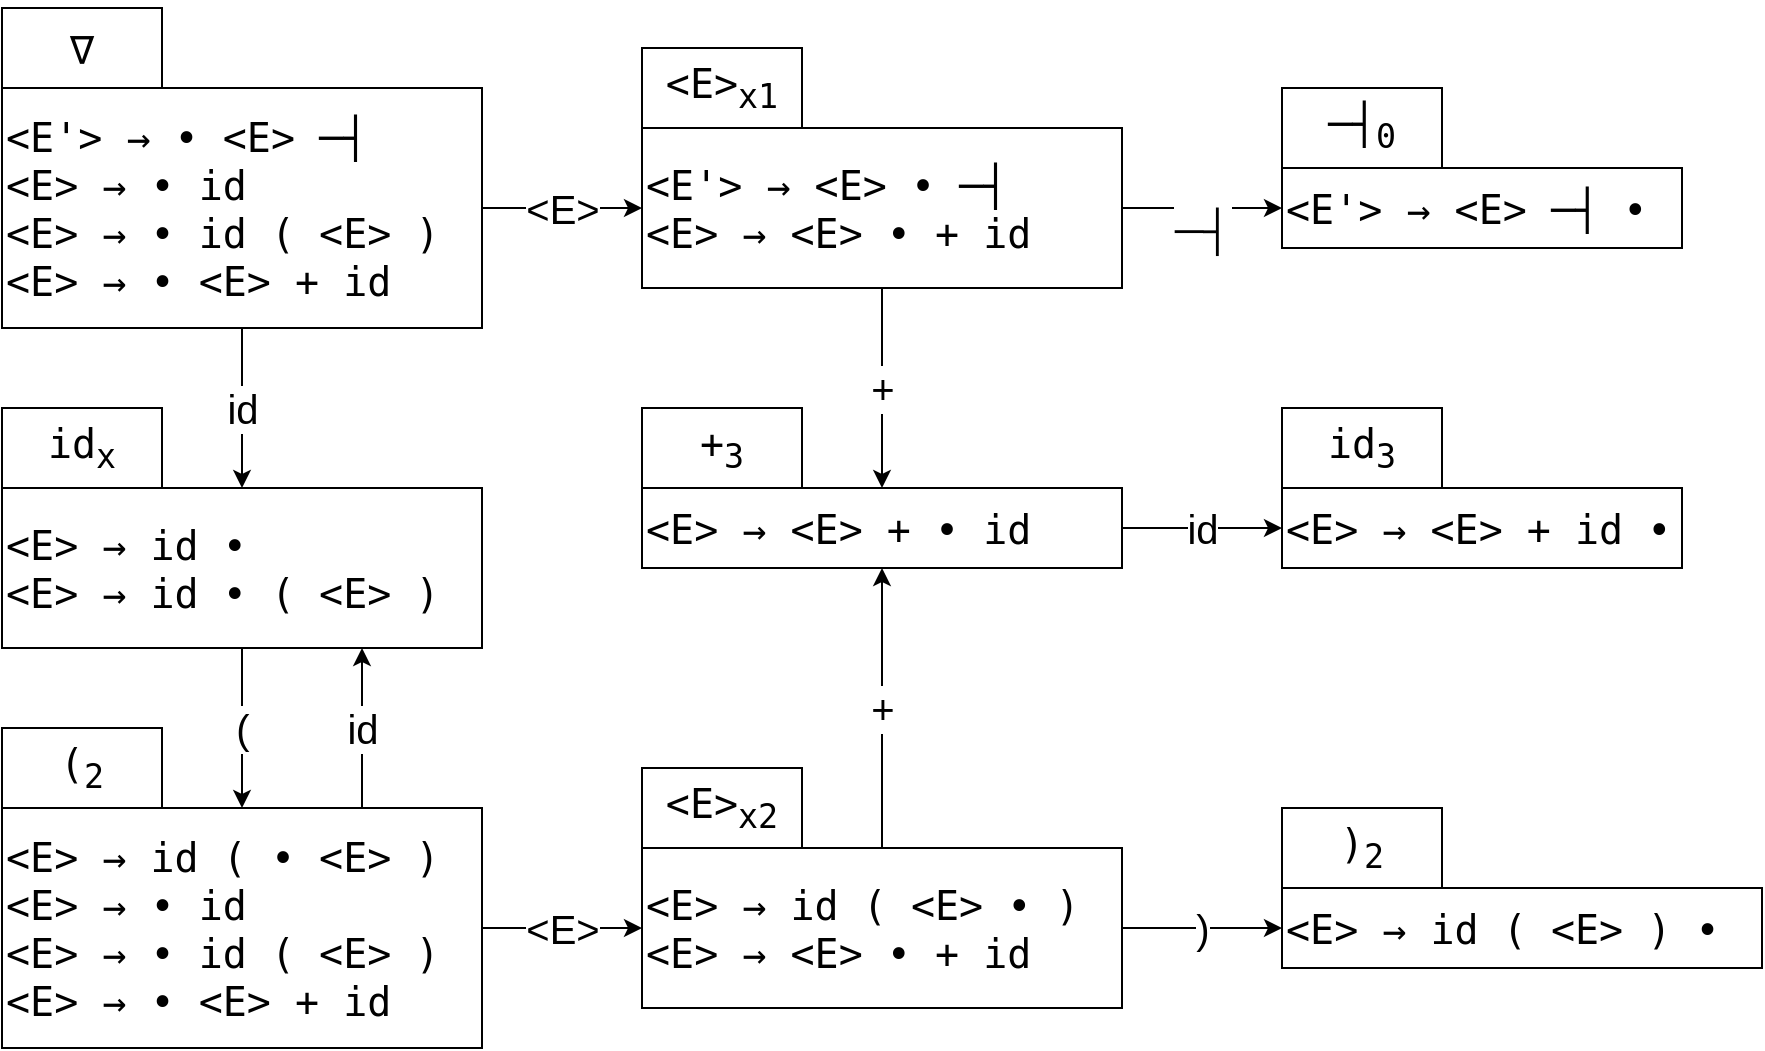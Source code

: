 <mxfile>
    <diagram id="rZFc7C305wJ5fgUl-Him" name="Page-1">
        <mxGraphModel dx="977" dy="897" grid="1" gridSize="10" guides="1" tooltips="1" connect="1" arrows="1" fold="1" page="1" pageScale="1" pageWidth="850" pageHeight="1100" math="0" shadow="0">
            <root>
                <mxCell id="0"/>
                <mxCell id="1" parent="0"/>
                <mxCell id="8" value="&amp;lt;E&amp;gt;" style="edgeStyle=none;html=1;entryX=0;entryY=0.5;entryDx=0;entryDy=0;fontSize=20;" edge="1" parent="1" source="3" target="6">
                    <mxGeometry relative="1" as="geometry"/>
                </mxCell>
                <mxCell id="14" value="id" style="edgeStyle=none;html=1;entryX=0.5;entryY=0;entryDx=0;entryDy=0;fontSize=20;" edge="1" parent="1" source="3" target="12">
                    <mxGeometry relative="1" as="geometry"/>
                </mxCell>
                <mxCell id="3" value="&lt;pre style=&quot;font-size: 20px&quot;&gt;&amp;lt;E'&amp;gt; → • &amp;lt;E&amp;gt; ─┤&lt;br&gt;&amp;lt;E&amp;gt; → • id&lt;br&gt;&amp;lt;E&amp;gt; → • id ( &amp;lt;E&amp;gt; )&lt;br&gt;&amp;lt;E&amp;gt; → • &amp;lt;E&amp;gt; + id&lt;/pre&gt;" style="rounded=0;whiteSpace=wrap;html=1;align=left;" parent="1" vertex="1">
                    <mxGeometry x="120" y="80" width="240" height="120" as="geometry"/>
                </mxCell>
                <mxCell id="5" value="&lt;pre&gt;&lt;font style=&quot;font-size: 20px&quot;&gt;∇&lt;/font&gt;&lt;/pre&gt;" style="rounded=0;whiteSpace=wrap;html=1;" parent="1" vertex="1">
                    <mxGeometry x="120" y="40" width="80" height="40" as="geometry"/>
                </mxCell>
                <mxCell id="11" value="─┤" style="edgeStyle=none;html=1;entryX=0;entryY=0.5;entryDx=0;entryDy=0;fontSize=20;" edge="1" parent="1" source="6" target="9">
                    <mxGeometry y="-10" relative="1" as="geometry">
                        <mxPoint as="offset"/>
                    </mxGeometry>
                </mxCell>
                <mxCell id="25" value="+" style="edgeStyle=none;html=1;entryX=0.5;entryY=0;entryDx=0;entryDy=0;fontSize=20;" edge="1" parent="1" source="6" target="22">
                    <mxGeometry relative="1" as="geometry"/>
                </mxCell>
                <mxCell id="6" value="&lt;pre style=&quot;font-size: 20px&quot;&gt;&amp;lt;E'&amp;gt; → &amp;lt;E&amp;gt; • ─┤&lt;br&gt;&amp;lt;E&amp;gt; → &amp;lt;E&amp;gt; • + id&lt;/pre&gt;" style="rounded=0;whiteSpace=wrap;html=1;align=left;" vertex="1" parent="1">
                    <mxGeometry x="440" y="100" width="240" height="80" as="geometry"/>
                </mxCell>
                <mxCell id="7" value="&lt;pre&gt;&lt;font style=&quot;font-size: 20px&quot;&gt;&amp;lt;E&amp;gt;&lt;sub&gt;x1&lt;/sub&gt;&lt;/font&gt;&lt;/pre&gt;" style="rounded=0;whiteSpace=wrap;html=1;" vertex="1" parent="1">
                    <mxGeometry x="440" y="60" width="80" height="40" as="geometry"/>
                </mxCell>
                <mxCell id="9" value="&lt;pre&gt;&lt;span style=&quot;font-size: 20px&quot;&gt;&amp;lt;E'&amp;gt; → &amp;lt;E&amp;gt; ─┤ •&lt;br&gt;&lt;/span&gt;&lt;/pre&gt;" style="rounded=0;whiteSpace=wrap;html=1;align=left;" vertex="1" parent="1">
                    <mxGeometry x="760" y="120" width="200" height="40" as="geometry"/>
                </mxCell>
                <mxCell id="10" value="&lt;pre&gt;&lt;pre style=&quot;text-align: left ; font-size: 20px&quot;&gt;─┤&lt;sub&gt;0&lt;/sub&gt;&lt;/pre&gt;&lt;/pre&gt;" style="rounded=0;whiteSpace=wrap;html=1;" vertex="1" parent="1">
                    <mxGeometry x="760" y="80" width="80" height="40" as="geometry"/>
                </mxCell>
                <mxCell id="17" value="(" style="edgeStyle=none;html=1;entryX=0.5;entryY=0;entryDx=0;entryDy=0;fontSize=20;" edge="1" parent="1" source="12" target="15">
                    <mxGeometry relative="1" as="geometry"/>
                </mxCell>
                <mxCell id="12" value="&lt;pre&gt;&lt;span style=&quot;font-size: 20px&quot;&gt;&amp;lt;E&amp;gt; → id •&lt;br/&gt;&amp;lt;E&amp;gt; → id • ( &amp;lt;E&amp;gt; )&lt;br&gt;&lt;/span&gt;&lt;/pre&gt;" style="rounded=0;whiteSpace=wrap;html=1;align=left;" vertex="1" parent="1">
                    <mxGeometry x="120" y="280" width="240" height="80" as="geometry"/>
                </mxCell>
                <mxCell id="13" value="&lt;pre&gt;&lt;font style=&quot;font-size: 20px&quot;&gt;id&lt;sub&gt;x&lt;/sub&gt;&lt;/font&gt;&lt;/pre&gt;" style="rounded=0;whiteSpace=wrap;html=1;" vertex="1" parent="1">
                    <mxGeometry x="120" y="240" width="80" height="40" as="geometry"/>
                </mxCell>
                <mxCell id="18" value="id" style="edgeStyle=none;html=1;exitX=0.75;exitY=0;exitDx=0;exitDy=0;entryX=0.75;entryY=1;entryDx=0;entryDy=0;fontSize=20;" edge="1" parent="1" source="15" target="12">
                    <mxGeometry relative="1" as="geometry"/>
                </mxCell>
                <mxCell id="21" value="&amp;lt;E&amp;gt;" style="edgeStyle=none;html=1;entryX=0;entryY=0.5;entryDx=0;entryDy=0;fontSize=20;" edge="1" parent="1" source="15" target="19">
                    <mxGeometry relative="1" as="geometry"/>
                </mxCell>
                <mxCell id="15" value="&lt;pre&gt;&lt;span style=&quot;font-size: 20px&quot;&gt;&amp;lt;E&amp;gt; → id ( • &amp;lt;E&amp;gt; )&lt;br/&gt;&amp;lt;E&amp;gt; → • id&lt;br/&gt;&amp;lt;E&amp;gt; → • id ( &amp;lt;E&amp;gt; )&lt;br/&gt;&amp;lt;E&amp;gt; → • &amp;lt;E&amp;gt; + id&lt;br&gt;&lt;/span&gt;&lt;/pre&gt;" style="rounded=0;whiteSpace=wrap;html=1;align=left;" vertex="1" parent="1">
                    <mxGeometry x="120" y="440" width="240" height="120" as="geometry"/>
                </mxCell>
                <mxCell id="16" value="&lt;pre&gt;&lt;font style=&quot;font-size: 20px&quot;&gt;(&lt;sub&gt;2&lt;/sub&gt;&lt;/font&gt;&lt;/pre&gt;" style="rounded=0;whiteSpace=wrap;html=1;" vertex="1" parent="1">
                    <mxGeometry x="120" y="400" width="80" height="40" as="geometry"/>
                </mxCell>
                <mxCell id="24" value="+" style="edgeStyle=none;html=1;entryX=0.5;entryY=1;entryDx=0;entryDy=0;fontSize=20;" edge="1" parent="1" source="19" target="22">
                    <mxGeometry relative="1" as="geometry"/>
                </mxCell>
                <mxCell id="31" value=")" style="edgeStyle=none;html=1;entryX=0;entryY=0.5;entryDx=0;entryDy=0;fontSize=20;" edge="1" parent="1" source="19" target="29">
                    <mxGeometry relative="1" as="geometry"/>
                </mxCell>
                <mxCell id="19" value="&lt;pre&gt;&lt;span style=&quot;font-size: 20px&quot;&gt;&amp;lt;E&amp;gt; → id ( &amp;lt;E&amp;gt; • )&lt;br/&gt;&amp;lt;E&amp;gt; → &amp;lt;E&amp;gt; • + id&lt;br&gt;&lt;/span&gt;&lt;/pre&gt;" style="rounded=0;whiteSpace=wrap;html=1;align=left;" vertex="1" parent="1">
                    <mxGeometry x="440" y="460" width="240" height="80" as="geometry"/>
                </mxCell>
                <mxCell id="20" value="&lt;pre&gt;&lt;font style=&quot;font-size: 20px&quot;&gt;&amp;lt;E&amp;gt;&lt;sub&gt;x2&lt;/sub&gt;&lt;/font&gt;&lt;/pre&gt;" style="rounded=0;whiteSpace=wrap;html=1;" vertex="1" parent="1">
                    <mxGeometry x="440" y="420" width="80" height="40" as="geometry"/>
                </mxCell>
                <mxCell id="28" value="id" style="edgeStyle=none;html=1;entryX=0;entryY=0.5;entryDx=0;entryDy=0;fontSize=20;" edge="1" parent="1" source="22" target="26">
                    <mxGeometry relative="1" as="geometry"/>
                </mxCell>
                <mxCell id="22" value="&lt;pre&gt;&lt;span style=&quot;font-size: 20px&quot;&gt;&amp;lt;E&amp;gt; → &amp;lt;E&amp;gt; + • id&lt;br&gt;&lt;/span&gt;&lt;/pre&gt;" style="rounded=0;whiteSpace=wrap;html=1;align=left;" vertex="1" parent="1">
                    <mxGeometry x="440" y="280" width="240" height="40" as="geometry"/>
                </mxCell>
                <mxCell id="23" value="&lt;pre&gt;&lt;font style=&quot;font-size: 20px&quot;&gt;+&lt;sub&gt;3&lt;/sub&gt;&lt;/font&gt;&lt;/pre&gt;" style="rounded=0;whiteSpace=wrap;html=1;" vertex="1" parent="1">
                    <mxGeometry x="440" y="240" width="80" height="40" as="geometry"/>
                </mxCell>
                <mxCell id="26" value="&lt;pre&gt;&lt;span style=&quot;font-size: 20px&quot;&gt;&amp;lt;E&amp;gt; → &amp;lt;E&amp;gt; + id •&lt;br&gt;&lt;/span&gt;&lt;/pre&gt;" style="rounded=0;whiteSpace=wrap;html=1;align=left;" vertex="1" parent="1">
                    <mxGeometry x="760" y="280" width="200" height="40" as="geometry"/>
                </mxCell>
                <mxCell id="27" value="&lt;pre&gt;&lt;font style=&quot;font-size: 20px&quot;&gt;id&lt;sub&gt;3&lt;/sub&gt;&lt;/font&gt;&lt;/pre&gt;" style="rounded=0;whiteSpace=wrap;html=1;" vertex="1" parent="1">
                    <mxGeometry x="760" y="240" width="80" height="40" as="geometry"/>
                </mxCell>
                <mxCell id="29" value="&lt;pre&gt;&lt;span style=&quot;font-size: 20px&quot;&gt;&amp;lt;E&amp;gt; → id ( &amp;lt;E&amp;gt; ) •&lt;br&gt;&lt;/span&gt;&lt;/pre&gt;" style="rounded=0;whiteSpace=wrap;html=1;align=left;" vertex="1" parent="1">
                    <mxGeometry x="760" y="480" width="240" height="40" as="geometry"/>
                </mxCell>
                <mxCell id="30" value="&lt;pre&gt;&lt;font style=&quot;font-size: 20px&quot;&gt;)&lt;sub&gt;2&lt;/sub&gt;&lt;/font&gt;&lt;/pre&gt;" style="rounded=0;whiteSpace=wrap;html=1;" vertex="1" parent="1">
                    <mxGeometry x="760" y="440" width="80" height="40" as="geometry"/>
                </mxCell>
            </root>
        </mxGraphModel>
    </diagram>
</mxfile>
